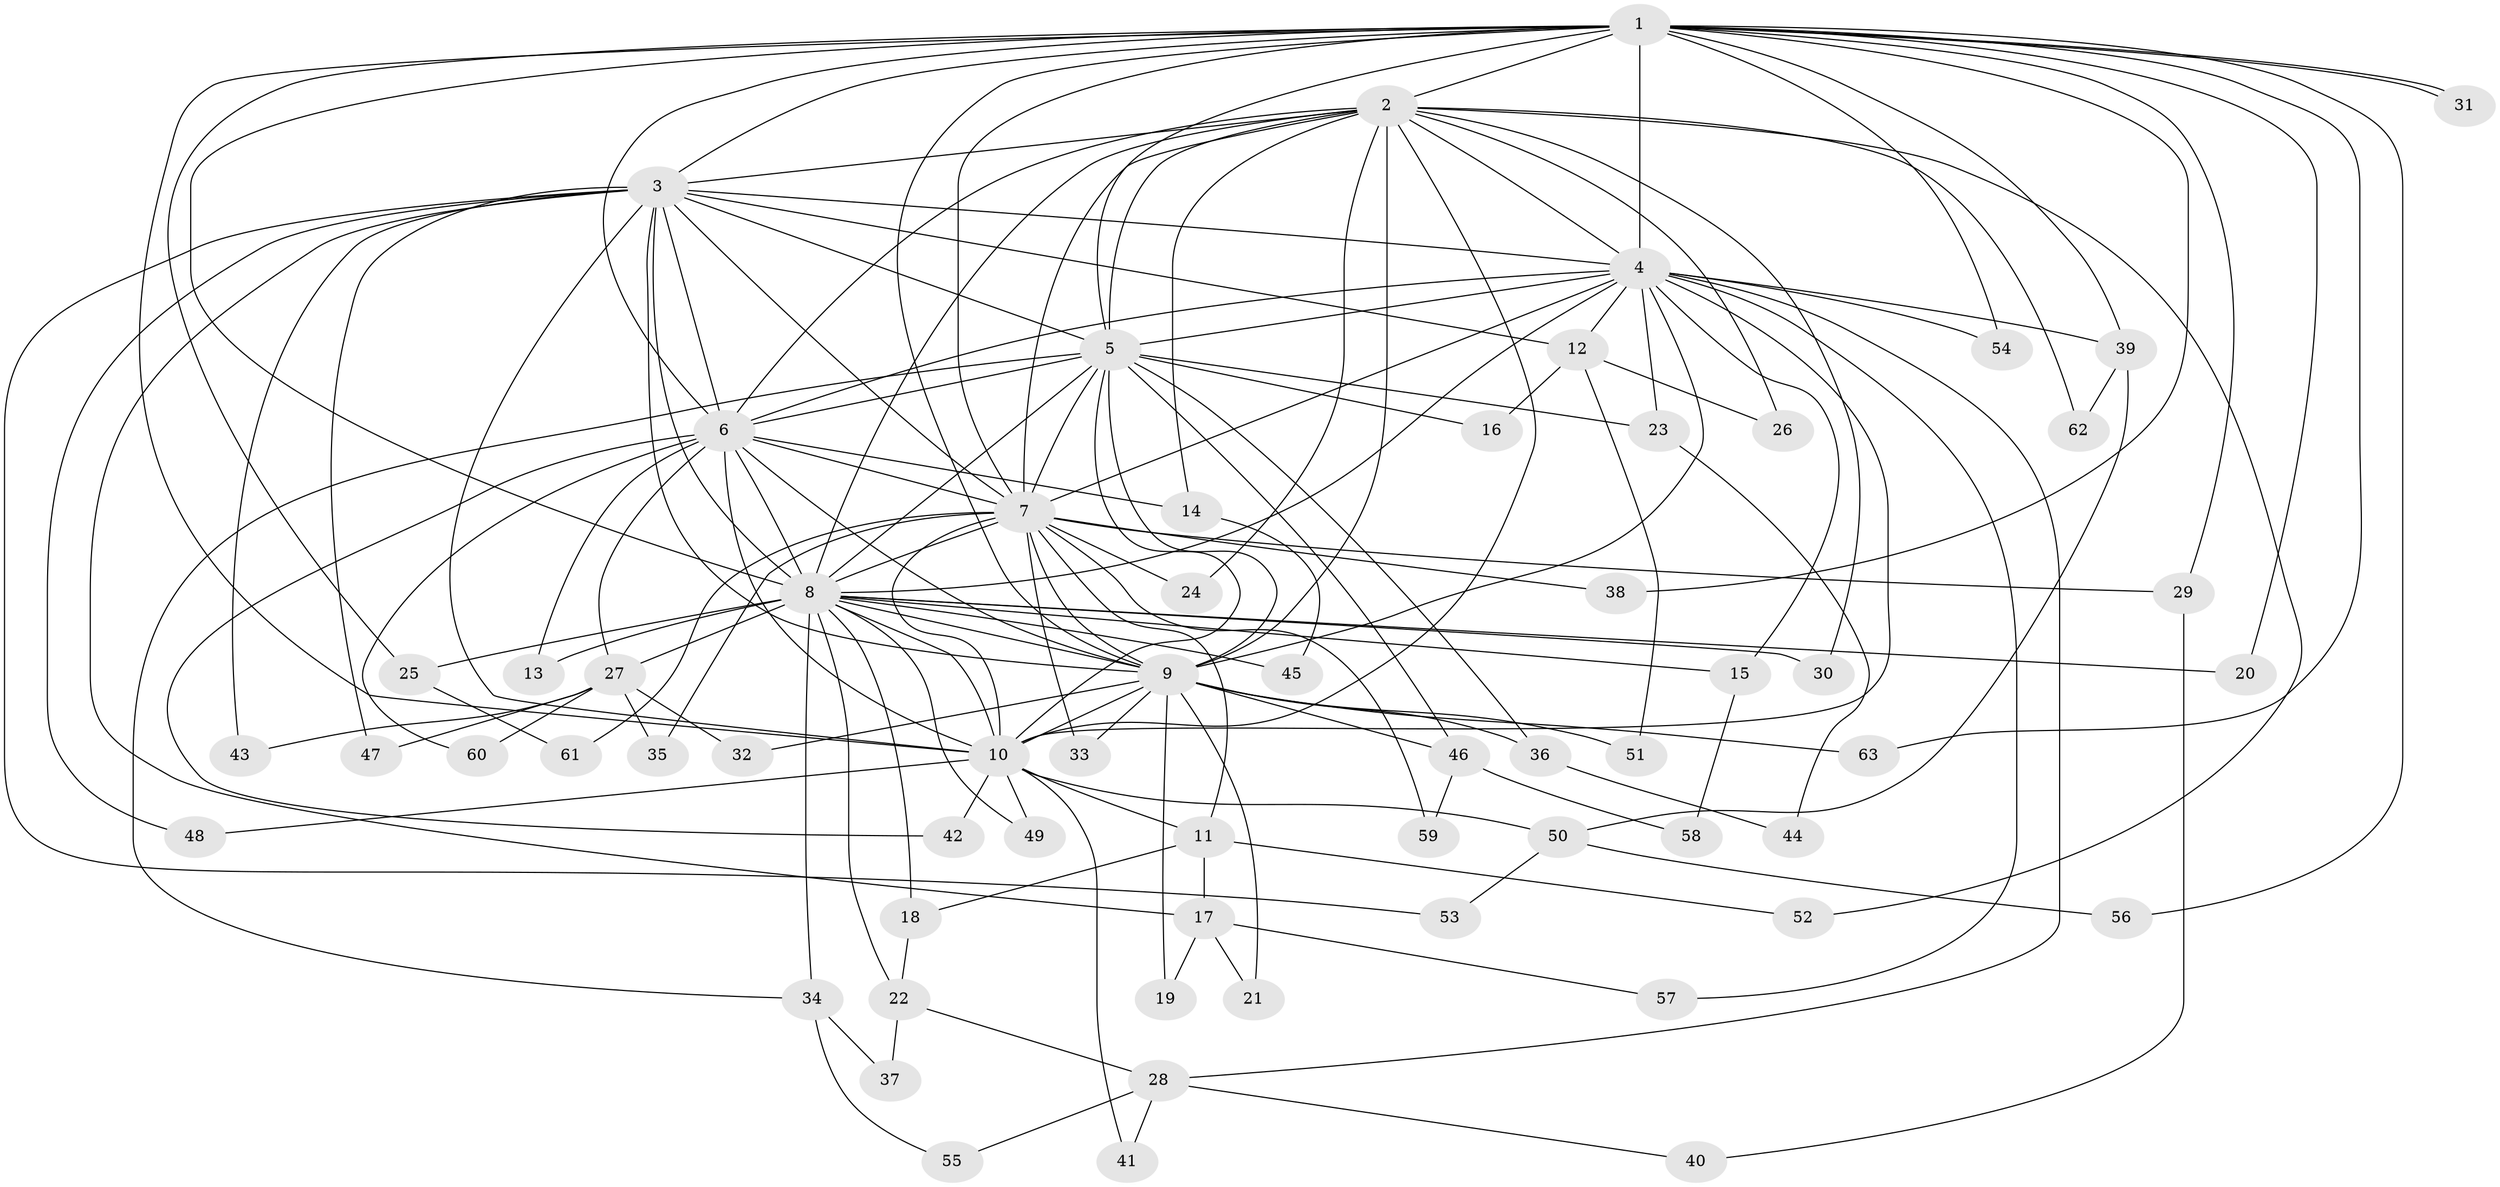 // coarse degree distribution, {20: 0.021739130434782608, 13: 0.043478260869565216, 21: 0.021739130434782608, 15: 0.043478260869565216, 10: 0.021739130434782608, 17: 0.021739130434782608, 6: 0.021739130434782608, 5: 0.06521739130434782, 3: 0.08695652173913043, 2: 0.5652173913043478, 4: 0.06521739130434782, 7: 0.021739130434782608}
// Generated by graph-tools (version 1.1) at 2025/51/02/27/25 19:51:43]
// undirected, 63 vertices, 151 edges
graph export_dot {
graph [start="1"]
  node [color=gray90,style=filled];
  1;
  2;
  3;
  4;
  5;
  6;
  7;
  8;
  9;
  10;
  11;
  12;
  13;
  14;
  15;
  16;
  17;
  18;
  19;
  20;
  21;
  22;
  23;
  24;
  25;
  26;
  27;
  28;
  29;
  30;
  31;
  32;
  33;
  34;
  35;
  36;
  37;
  38;
  39;
  40;
  41;
  42;
  43;
  44;
  45;
  46;
  47;
  48;
  49;
  50;
  51;
  52;
  53;
  54;
  55;
  56;
  57;
  58;
  59;
  60;
  61;
  62;
  63;
  1 -- 2;
  1 -- 3;
  1 -- 4;
  1 -- 5;
  1 -- 6;
  1 -- 7;
  1 -- 8;
  1 -- 9;
  1 -- 10;
  1 -- 20;
  1 -- 25;
  1 -- 29;
  1 -- 31;
  1 -- 31;
  1 -- 38;
  1 -- 39;
  1 -- 54;
  1 -- 56;
  1 -- 63;
  2 -- 3;
  2 -- 4;
  2 -- 5;
  2 -- 6;
  2 -- 7;
  2 -- 8;
  2 -- 9;
  2 -- 10;
  2 -- 14;
  2 -- 24;
  2 -- 26;
  2 -- 30;
  2 -- 52;
  2 -- 62;
  3 -- 4;
  3 -- 5;
  3 -- 6;
  3 -- 7;
  3 -- 8;
  3 -- 9;
  3 -- 10;
  3 -- 12;
  3 -- 17;
  3 -- 43;
  3 -- 47;
  3 -- 48;
  3 -- 53;
  4 -- 5;
  4 -- 6;
  4 -- 7;
  4 -- 8;
  4 -- 9;
  4 -- 10;
  4 -- 12;
  4 -- 15;
  4 -- 23;
  4 -- 28;
  4 -- 39;
  4 -- 54;
  4 -- 57;
  5 -- 6;
  5 -- 7;
  5 -- 8;
  5 -- 9;
  5 -- 10;
  5 -- 16;
  5 -- 23;
  5 -- 34;
  5 -- 36;
  5 -- 46;
  6 -- 7;
  6 -- 8;
  6 -- 9;
  6 -- 10;
  6 -- 13;
  6 -- 14;
  6 -- 27;
  6 -- 42;
  6 -- 60;
  7 -- 8;
  7 -- 9;
  7 -- 10;
  7 -- 11;
  7 -- 24;
  7 -- 29;
  7 -- 33;
  7 -- 35;
  7 -- 38;
  7 -- 59;
  7 -- 61;
  8 -- 9;
  8 -- 10;
  8 -- 13;
  8 -- 15;
  8 -- 18;
  8 -- 20;
  8 -- 22;
  8 -- 25;
  8 -- 27;
  8 -- 30;
  8 -- 34;
  8 -- 45;
  8 -- 49;
  9 -- 10;
  9 -- 19;
  9 -- 21;
  9 -- 32;
  9 -- 33;
  9 -- 36;
  9 -- 46;
  9 -- 51;
  9 -- 63;
  10 -- 11;
  10 -- 41;
  10 -- 42;
  10 -- 48;
  10 -- 49;
  10 -- 50;
  11 -- 17;
  11 -- 18;
  11 -- 52;
  12 -- 16;
  12 -- 26;
  12 -- 51;
  14 -- 45;
  15 -- 58;
  17 -- 19;
  17 -- 21;
  17 -- 57;
  18 -- 22;
  22 -- 28;
  22 -- 37;
  23 -- 44;
  25 -- 61;
  27 -- 32;
  27 -- 35;
  27 -- 43;
  27 -- 47;
  27 -- 60;
  28 -- 40;
  28 -- 41;
  28 -- 55;
  29 -- 40;
  34 -- 37;
  34 -- 55;
  36 -- 44;
  39 -- 50;
  39 -- 62;
  46 -- 58;
  46 -- 59;
  50 -- 53;
  50 -- 56;
}

